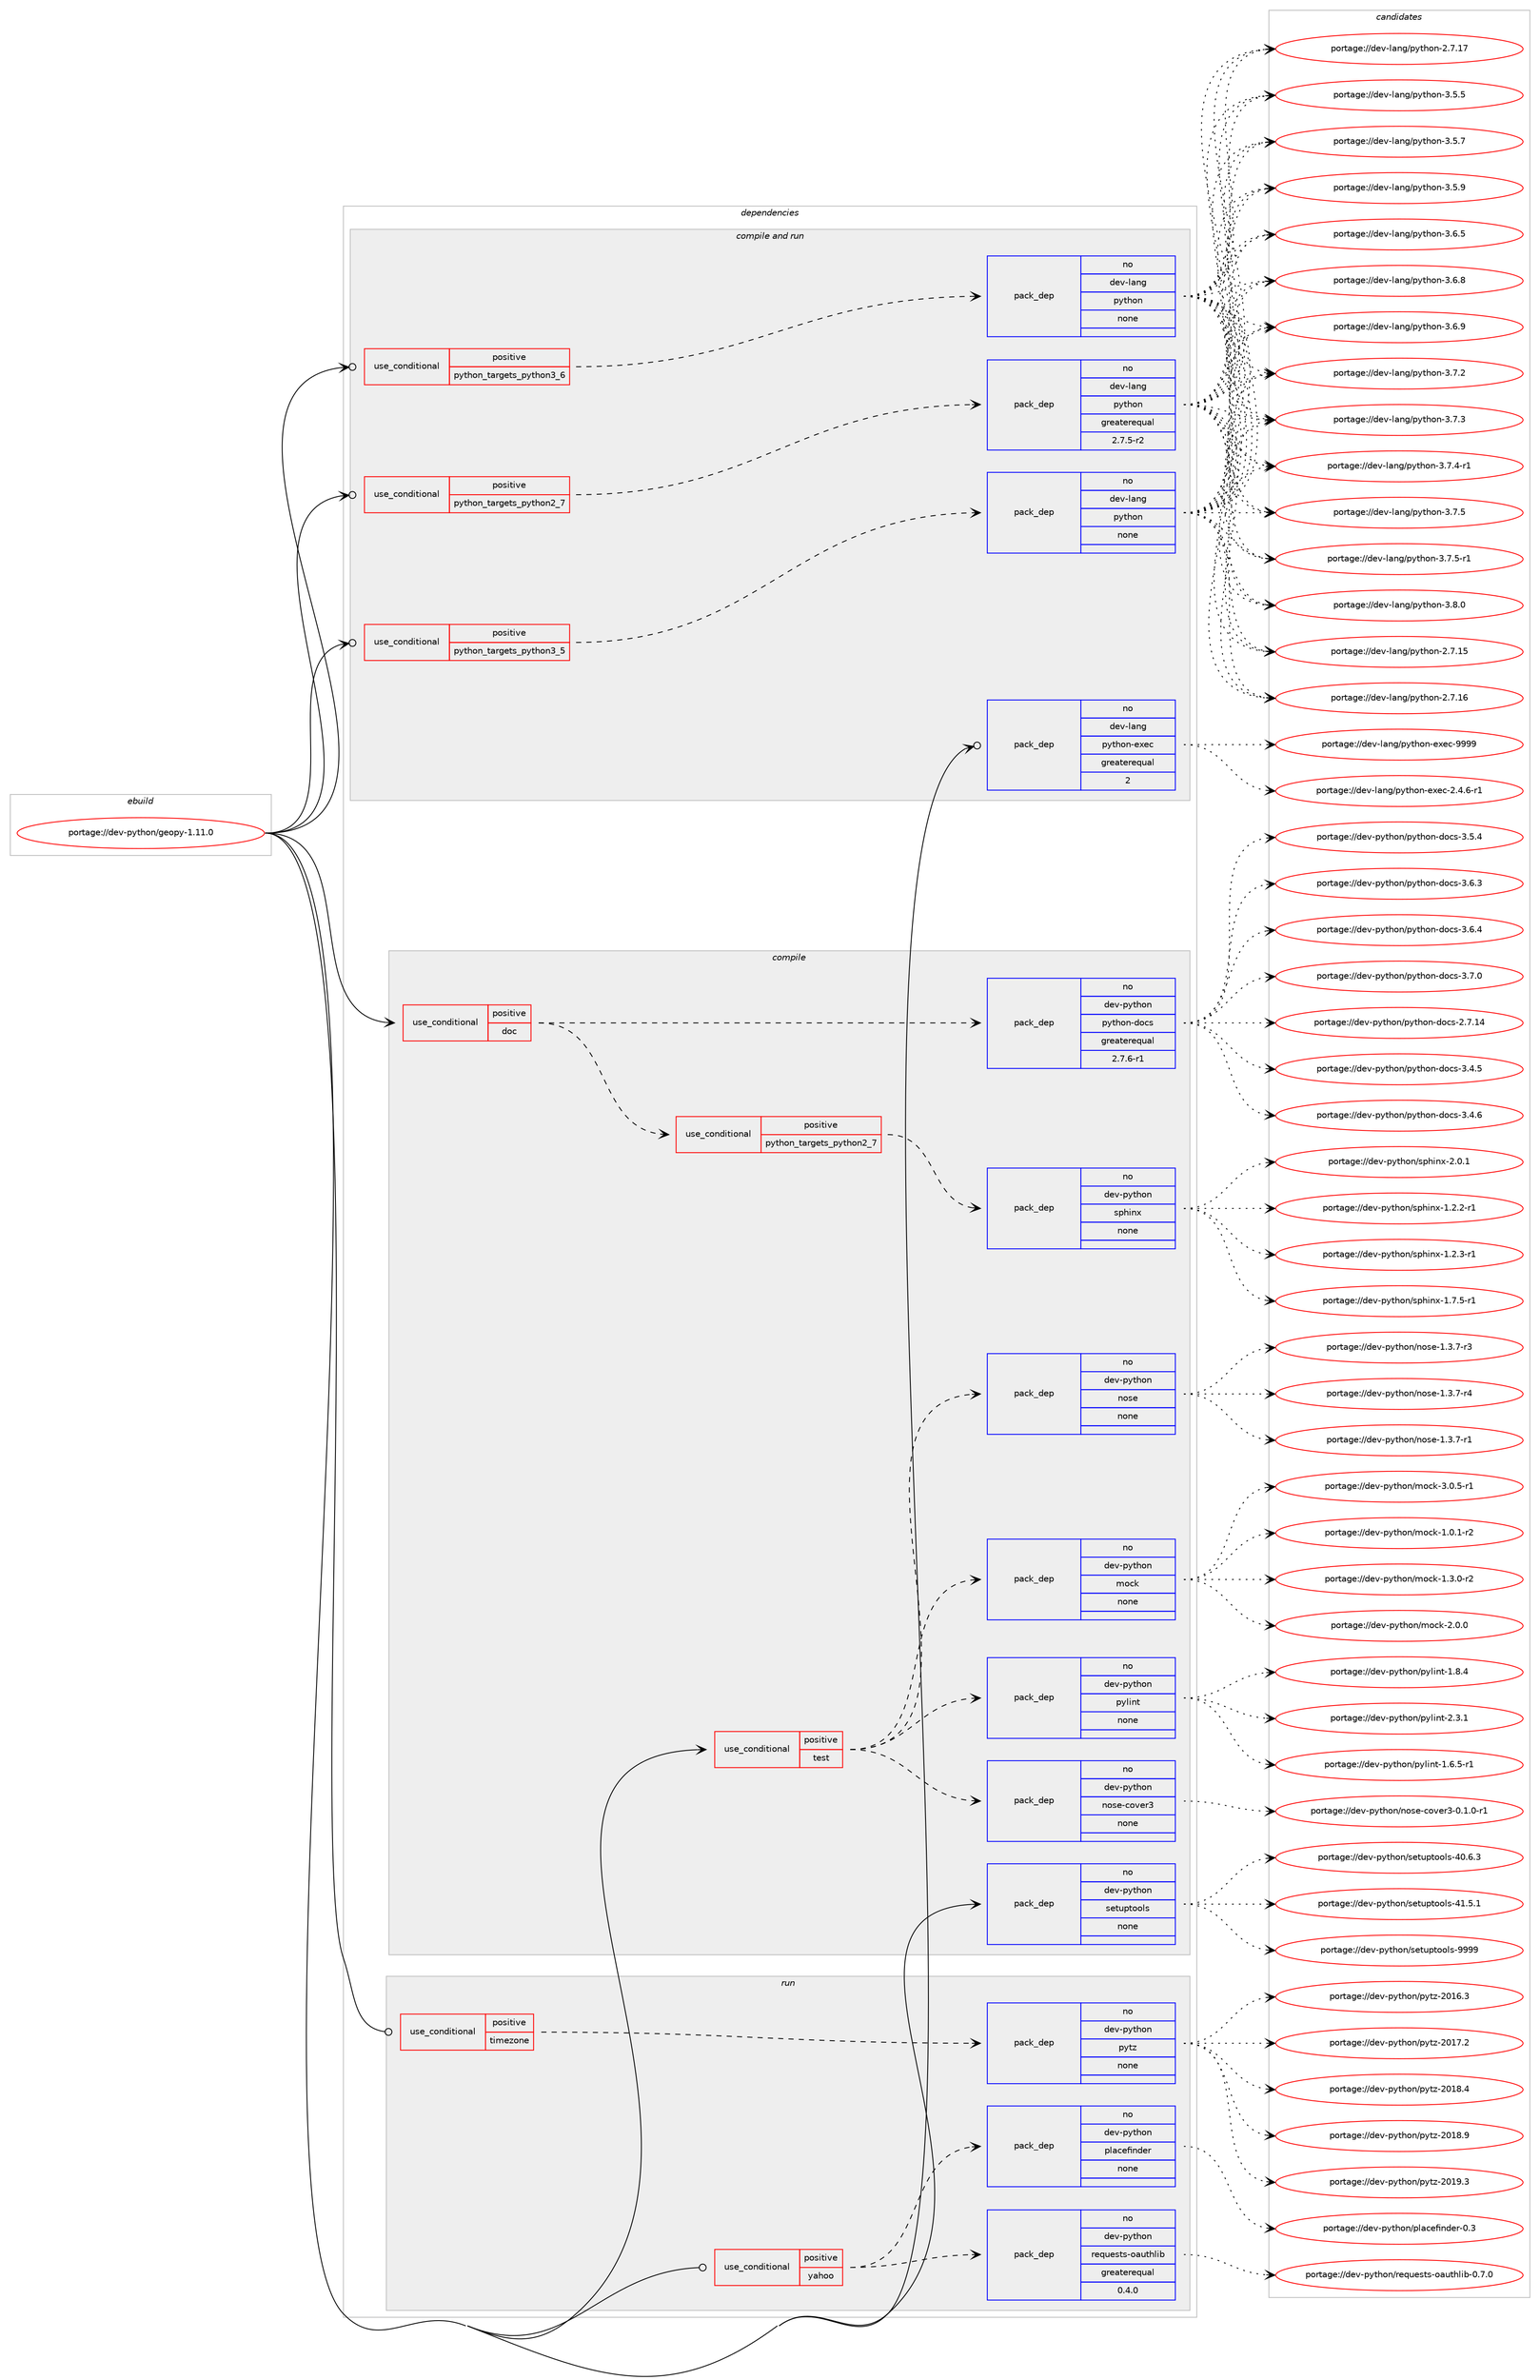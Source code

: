 digraph prolog {

# *************
# Graph options
# *************

newrank=true;
concentrate=true;
compound=true;
graph [rankdir=LR,fontname=Helvetica,fontsize=10,ranksep=1.5];#, ranksep=2.5, nodesep=0.2];
edge  [arrowhead=vee];
node  [fontname=Helvetica,fontsize=10];

# **********
# The ebuild
# **********

subgraph cluster_leftcol {
color=gray;
rank=same;
label=<<i>ebuild</i>>;
id [label="portage://dev-python/geopy-1.11.0", color=red, width=4, href="../dev-python/geopy-1.11.0.svg"];
}

# ****************
# The dependencies
# ****************

subgraph cluster_midcol {
color=gray;
label=<<i>dependencies</i>>;
subgraph cluster_compile {
fillcolor="#eeeeee";
style=filled;
label=<<i>compile</i>>;
subgraph cond29181 {
dependency141214 [label=<<TABLE BORDER="0" CELLBORDER="1" CELLSPACING="0" CELLPADDING="4"><TR><TD ROWSPAN="3" CELLPADDING="10">use_conditional</TD></TR><TR><TD>positive</TD></TR><TR><TD>doc</TD></TR></TABLE>>, shape=none, color=red];
subgraph cond29182 {
dependency141215 [label=<<TABLE BORDER="0" CELLBORDER="1" CELLSPACING="0" CELLPADDING="4"><TR><TD ROWSPAN="3" CELLPADDING="10">use_conditional</TD></TR><TR><TD>positive</TD></TR><TR><TD>python_targets_python2_7</TD></TR></TABLE>>, shape=none, color=red];
subgraph pack108715 {
dependency141216 [label=<<TABLE BORDER="0" CELLBORDER="1" CELLSPACING="0" CELLPADDING="4" WIDTH="220"><TR><TD ROWSPAN="6" CELLPADDING="30">pack_dep</TD></TR><TR><TD WIDTH="110">no</TD></TR><TR><TD>dev-python</TD></TR><TR><TD>sphinx</TD></TR><TR><TD>none</TD></TR><TR><TD></TD></TR></TABLE>>, shape=none, color=blue];
}
dependency141215:e -> dependency141216:w [weight=20,style="dashed",arrowhead="vee"];
}
dependency141214:e -> dependency141215:w [weight=20,style="dashed",arrowhead="vee"];
subgraph pack108716 {
dependency141217 [label=<<TABLE BORDER="0" CELLBORDER="1" CELLSPACING="0" CELLPADDING="4" WIDTH="220"><TR><TD ROWSPAN="6" CELLPADDING="30">pack_dep</TD></TR><TR><TD WIDTH="110">no</TD></TR><TR><TD>dev-python</TD></TR><TR><TD>python-docs</TD></TR><TR><TD>greaterequal</TD></TR><TR><TD>2.7.6-r1</TD></TR></TABLE>>, shape=none, color=blue];
}
dependency141214:e -> dependency141217:w [weight=20,style="dashed",arrowhead="vee"];
}
id:e -> dependency141214:w [weight=20,style="solid",arrowhead="vee"];
subgraph cond29183 {
dependency141218 [label=<<TABLE BORDER="0" CELLBORDER="1" CELLSPACING="0" CELLPADDING="4"><TR><TD ROWSPAN="3" CELLPADDING="10">use_conditional</TD></TR><TR><TD>positive</TD></TR><TR><TD>test</TD></TR></TABLE>>, shape=none, color=red];
subgraph pack108717 {
dependency141219 [label=<<TABLE BORDER="0" CELLBORDER="1" CELLSPACING="0" CELLPADDING="4" WIDTH="220"><TR><TD ROWSPAN="6" CELLPADDING="30">pack_dep</TD></TR><TR><TD WIDTH="110">no</TD></TR><TR><TD>dev-python</TD></TR><TR><TD>mock</TD></TR><TR><TD>none</TD></TR><TR><TD></TD></TR></TABLE>>, shape=none, color=blue];
}
dependency141218:e -> dependency141219:w [weight=20,style="dashed",arrowhead="vee"];
subgraph pack108718 {
dependency141220 [label=<<TABLE BORDER="0" CELLBORDER="1" CELLSPACING="0" CELLPADDING="4" WIDTH="220"><TR><TD ROWSPAN="6" CELLPADDING="30">pack_dep</TD></TR><TR><TD WIDTH="110">no</TD></TR><TR><TD>dev-python</TD></TR><TR><TD>nose</TD></TR><TR><TD>none</TD></TR><TR><TD></TD></TR></TABLE>>, shape=none, color=blue];
}
dependency141218:e -> dependency141220:w [weight=20,style="dashed",arrowhead="vee"];
subgraph pack108719 {
dependency141221 [label=<<TABLE BORDER="0" CELLBORDER="1" CELLSPACING="0" CELLPADDING="4" WIDTH="220"><TR><TD ROWSPAN="6" CELLPADDING="30">pack_dep</TD></TR><TR><TD WIDTH="110">no</TD></TR><TR><TD>dev-python</TD></TR><TR><TD>nose-cover3</TD></TR><TR><TD>none</TD></TR><TR><TD></TD></TR></TABLE>>, shape=none, color=blue];
}
dependency141218:e -> dependency141221:w [weight=20,style="dashed",arrowhead="vee"];
subgraph pack108720 {
dependency141222 [label=<<TABLE BORDER="0" CELLBORDER="1" CELLSPACING="0" CELLPADDING="4" WIDTH="220"><TR><TD ROWSPAN="6" CELLPADDING="30">pack_dep</TD></TR><TR><TD WIDTH="110">no</TD></TR><TR><TD>dev-python</TD></TR><TR><TD>pylint</TD></TR><TR><TD>none</TD></TR><TR><TD></TD></TR></TABLE>>, shape=none, color=blue];
}
dependency141218:e -> dependency141222:w [weight=20,style="dashed",arrowhead="vee"];
}
id:e -> dependency141218:w [weight=20,style="solid",arrowhead="vee"];
subgraph pack108721 {
dependency141223 [label=<<TABLE BORDER="0" CELLBORDER="1" CELLSPACING="0" CELLPADDING="4" WIDTH="220"><TR><TD ROWSPAN="6" CELLPADDING="30">pack_dep</TD></TR><TR><TD WIDTH="110">no</TD></TR><TR><TD>dev-python</TD></TR><TR><TD>setuptools</TD></TR><TR><TD>none</TD></TR><TR><TD></TD></TR></TABLE>>, shape=none, color=blue];
}
id:e -> dependency141223:w [weight=20,style="solid",arrowhead="vee"];
}
subgraph cluster_compileandrun {
fillcolor="#eeeeee";
style=filled;
label=<<i>compile and run</i>>;
subgraph cond29184 {
dependency141224 [label=<<TABLE BORDER="0" CELLBORDER="1" CELLSPACING="0" CELLPADDING="4"><TR><TD ROWSPAN="3" CELLPADDING="10">use_conditional</TD></TR><TR><TD>positive</TD></TR><TR><TD>python_targets_python2_7</TD></TR></TABLE>>, shape=none, color=red];
subgraph pack108722 {
dependency141225 [label=<<TABLE BORDER="0" CELLBORDER="1" CELLSPACING="0" CELLPADDING="4" WIDTH="220"><TR><TD ROWSPAN="6" CELLPADDING="30">pack_dep</TD></TR><TR><TD WIDTH="110">no</TD></TR><TR><TD>dev-lang</TD></TR><TR><TD>python</TD></TR><TR><TD>greaterequal</TD></TR><TR><TD>2.7.5-r2</TD></TR></TABLE>>, shape=none, color=blue];
}
dependency141224:e -> dependency141225:w [weight=20,style="dashed",arrowhead="vee"];
}
id:e -> dependency141224:w [weight=20,style="solid",arrowhead="odotvee"];
subgraph cond29185 {
dependency141226 [label=<<TABLE BORDER="0" CELLBORDER="1" CELLSPACING="0" CELLPADDING="4"><TR><TD ROWSPAN="3" CELLPADDING="10">use_conditional</TD></TR><TR><TD>positive</TD></TR><TR><TD>python_targets_python3_5</TD></TR></TABLE>>, shape=none, color=red];
subgraph pack108723 {
dependency141227 [label=<<TABLE BORDER="0" CELLBORDER="1" CELLSPACING="0" CELLPADDING="4" WIDTH="220"><TR><TD ROWSPAN="6" CELLPADDING="30">pack_dep</TD></TR><TR><TD WIDTH="110">no</TD></TR><TR><TD>dev-lang</TD></TR><TR><TD>python</TD></TR><TR><TD>none</TD></TR><TR><TD></TD></TR></TABLE>>, shape=none, color=blue];
}
dependency141226:e -> dependency141227:w [weight=20,style="dashed",arrowhead="vee"];
}
id:e -> dependency141226:w [weight=20,style="solid",arrowhead="odotvee"];
subgraph cond29186 {
dependency141228 [label=<<TABLE BORDER="0" CELLBORDER="1" CELLSPACING="0" CELLPADDING="4"><TR><TD ROWSPAN="3" CELLPADDING="10">use_conditional</TD></TR><TR><TD>positive</TD></TR><TR><TD>python_targets_python3_6</TD></TR></TABLE>>, shape=none, color=red];
subgraph pack108724 {
dependency141229 [label=<<TABLE BORDER="0" CELLBORDER="1" CELLSPACING="0" CELLPADDING="4" WIDTH="220"><TR><TD ROWSPAN="6" CELLPADDING="30">pack_dep</TD></TR><TR><TD WIDTH="110">no</TD></TR><TR><TD>dev-lang</TD></TR><TR><TD>python</TD></TR><TR><TD>none</TD></TR><TR><TD></TD></TR></TABLE>>, shape=none, color=blue];
}
dependency141228:e -> dependency141229:w [weight=20,style="dashed",arrowhead="vee"];
}
id:e -> dependency141228:w [weight=20,style="solid",arrowhead="odotvee"];
subgraph pack108725 {
dependency141230 [label=<<TABLE BORDER="0" CELLBORDER="1" CELLSPACING="0" CELLPADDING="4" WIDTH="220"><TR><TD ROWSPAN="6" CELLPADDING="30">pack_dep</TD></TR><TR><TD WIDTH="110">no</TD></TR><TR><TD>dev-lang</TD></TR><TR><TD>python-exec</TD></TR><TR><TD>greaterequal</TD></TR><TR><TD>2</TD></TR></TABLE>>, shape=none, color=blue];
}
id:e -> dependency141230:w [weight=20,style="solid",arrowhead="odotvee"];
}
subgraph cluster_run {
fillcolor="#eeeeee";
style=filled;
label=<<i>run</i>>;
subgraph cond29187 {
dependency141231 [label=<<TABLE BORDER="0" CELLBORDER="1" CELLSPACING="0" CELLPADDING="4"><TR><TD ROWSPAN="3" CELLPADDING="10">use_conditional</TD></TR><TR><TD>positive</TD></TR><TR><TD>timezone</TD></TR></TABLE>>, shape=none, color=red];
subgraph pack108726 {
dependency141232 [label=<<TABLE BORDER="0" CELLBORDER="1" CELLSPACING="0" CELLPADDING="4" WIDTH="220"><TR><TD ROWSPAN="6" CELLPADDING="30">pack_dep</TD></TR><TR><TD WIDTH="110">no</TD></TR><TR><TD>dev-python</TD></TR><TR><TD>pytz</TD></TR><TR><TD>none</TD></TR><TR><TD></TD></TR></TABLE>>, shape=none, color=blue];
}
dependency141231:e -> dependency141232:w [weight=20,style="dashed",arrowhead="vee"];
}
id:e -> dependency141231:w [weight=20,style="solid",arrowhead="odot"];
subgraph cond29188 {
dependency141233 [label=<<TABLE BORDER="0" CELLBORDER="1" CELLSPACING="0" CELLPADDING="4"><TR><TD ROWSPAN="3" CELLPADDING="10">use_conditional</TD></TR><TR><TD>positive</TD></TR><TR><TD>yahoo</TD></TR></TABLE>>, shape=none, color=red];
subgraph pack108727 {
dependency141234 [label=<<TABLE BORDER="0" CELLBORDER="1" CELLSPACING="0" CELLPADDING="4" WIDTH="220"><TR><TD ROWSPAN="6" CELLPADDING="30">pack_dep</TD></TR><TR><TD WIDTH="110">no</TD></TR><TR><TD>dev-python</TD></TR><TR><TD>requests-oauthlib</TD></TR><TR><TD>greaterequal</TD></TR><TR><TD>0.4.0</TD></TR></TABLE>>, shape=none, color=blue];
}
dependency141233:e -> dependency141234:w [weight=20,style="dashed",arrowhead="vee"];
subgraph pack108728 {
dependency141235 [label=<<TABLE BORDER="0" CELLBORDER="1" CELLSPACING="0" CELLPADDING="4" WIDTH="220"><TR><TD ROWSPAN="6" CELLPADDING="30">pack_dep</TD></TR><TR><TD WIDTH="110">no</TD></TR><TR><TD>dev-python</TD></TR><TR><TD>placefinder</TD></TR><TR><TD>none</TD></TR><TR><TD></TD></TR></TABLE>>, shape=none, color=blue];
}
dependency141233:e -> dependency141235:w [weight=20,style="dashed",arrowhead="vee"];
}
id:e -> dependency141233:w [weight=20,style="solid",arrowhead="odot"];
}
}

# **************
# The candidates
# **************

subgraph cluster_choices {
rank=same;
color=gray;
label=<<i>candidates</i>>;

subgraph choice108715 {
color=black;
nodesep=1;
choiceportage10010111845112121116104111110471151121041051101204549465046504511449 [label="portage://dev-python/sphinx-1.2.2-r1", color=red, width=4,href="../dev-python/sphinx-1.2.2-r1.svg"];
choiceportage10010111845112121116104111110471151121041051101204549465046514511449 [label="portage://dev-python/sphinx-1.2.3-r1", color=red, width=4,href="../dev-python/sphinx-1.2.3-r1.svg"];
choiceportage10010111845112121116104111110471151121041051101204549465546534511449 [label="portage://dev-python/sphinx-1.7.5-r1", color=red, width=4,href="../dev-python/sphinx-1.7.5-r1.svg"];
choiceportage1001011184511212111610411111047115112104105110120455046484649 [label="portage://dev-python/sphinx-2.0.1", color=red, width=4,href="../dev-python/sphinx-2.0.1.svg"];
dependency141216:e -> choiceportage10010111845112121116104111110471151121041051101204549465046504511449:w [style=dotted,weight="100"];
dependency141216:e -> choiceportage10010111845112121116104111110471151121041051101204549465046514511449:w [style=dotted,weight="100"];
dependency141216:e -> choiceportage10010111845112121116104111110471151121041051101204549465546534511449:w [style=dotted,weight="100"];
dependency141216:e -> choiceportage1001011184511212111610411111047115112104105110120455046484649:w [style=dotted,weight="100"];
}
subgraph choice108716 {
color=black;
nodesep=1;
choiceportage1001011184511212111610411111047112121116104111110451001119911545504655464952 [label="portage://dev-python/python-docs-2.7.14", color=red, width=4,href="../dev-python/python-docs-2.7.14.svg"];
choiceportage10010111845112121116104111110471121211161041111104510011199115455146524653 [label="portage://dev-python/python-docs-3.4.5", color=red, width=4,href="../dev-python/python-docs-3.4.5.svg"];
choiceportage10010111845112121116104111110471121211161041111104510011199115455146524654 [label="portage://dev-python/python-docs-3.4.6", color=red, width=4,href="../dev-python/python-docs-3.4.6.svg"];
choiceportage10010111845112121116104111110471121211161041111104510011199115455146534652 [label="portage://dev-python/python-docs-3.5.4", color=red, width=4,href="../dev-python/python-docs-3.5.4.svg"];
choiceportage10010111845112121116104111110471121211161041111104510011199115455146544651 [label="portage://dev-python/python-docs-3.6.3", color=red, width=4,href="../dev-python/python-docs-3.6.3.svg"];
choiceportage10010111845112121116104111110471121211161041111104510011199115455146544652 [label="portage://dev-python/python-docs-3.6.4", color=red, width=4,href="../dev-python/python-docs-3.6.4.svg"];
choiceportage10010111845112121116104111110471121211161041111104510011199115455146554648 [label="portage://dev-python/python-docs-3.7.0", color=red, width=4,href="../dev-python/python-docs-3.7.0.svg"];
dependency141217:e -> choiceportage1001011184511212111610411111047112121116104111110451001119911545504655464952:w [style=dotted,weight="100"];
dependency141217:e -> choiceportage10010111845112121116104111110471121211161041111104510011199115455146524653:w [style=dotted,weight="100"];
dependency141217:e -> choiceportage10010111845112121116104111110471121211161041111104510011199115455146524654:w [style=dotted,weight="100"];
dependency141217:e -> choiceportage10010111845112121116104111110471121211161041111104510011199115455146534652:w [style=dotted,weight="100"];
dependency141217:e -> choiceportage10010111845112121116104111110471121211161041111104510011199115455146544651:w [style=dotted,weight="100"];
dependency141217:e -> choiceportage10010111845112121116104111110471121211161041111104510011199115455146544652:w [style=dotted,weight="100"];
dependency141217:e -> choiceportage10010111845112121116104111110471121211161041111104510011199115455146554648:w [style=dotted,weight="100"];
}
subgraph choice108717 {
color=black;
nodesep=1;
choiceportage1001011184511212111610411111047109111991074549464846494511450 [label="portage://dev-python/mock-1.0.1-r2", color=red, width=4,href="../dev-python/mock-1.0.1-r2.svg"];
choiceportage1001011184511212111610411111047109111991074549465146484511450 [label="portage://dev-python/mock-1.3.0-r2", color=red, width=4,href="../dev-python/mock-1.3.0-r2.svg"];
choiceportage100101118451121211161041111104710911199107455046484648 [label="portage://dev-python/mock-2.0.0", color=red, width=4,href="../dev-python/mock-2.0.0.svg"];
choiceportage1001011184511212111610411111047109111991074551464846534511449 [label="portage://dev-python/mock-3.0.5-r1", color=red, width=4,href="../dev-python/mock-3.0.5-r1.svg"];
dependency141219:e -> choiceportage1001011184511212111610411111047109111991074549464846494511450:w [style=dotted,weight="100"];
dependency141219:e -> choiceportage1001011184511212111610411111047109111991074549465146484511450:w [style=dotted,weight="100"];
dependency141219:e -> choiceportage100101118451121211161041111104710911199107455046484648:w [style=dotted,weight="100"];
dependency141219:e -> choiceportage1001011184511212111610411111047109111991074551464846534511449:w [style=dotted,weight="100"];
}
subgraph choice108718 {
color=black;
nodesep=1;
choiceportage10010111845112121116104111110471101111151014549465146554511449 [label="portage://dev-python/nose-1.3.7-r1", color=red, width=4,href="../dev-python/nose-1.3.7-r1.svg"];
choiceportage10010111845112121116104111110471101111151014549465146554511451 [label="portage://dev-python/nose-1.3.7-r3", color=red, width=4,href="../dev-python/nose-1.3.7-r3.svg"];
choiceportage10010111845112121116104111110471101111151014549465146554511452 [label="portage://dev-python/nose-1.3.7-r4", color=red, width=4,href="../dev-python/nose-1.3.7-r4.svg"];
dependency141220:e -> choiceportage10010111845112121116104111110471101111151014549465146554511449:w [style=dotted,weight="100"];
dependency141220:e -> choiceportage10010111845112121116104111110471101111151014549465146554511451:w [style=dotted,weight="100"];
dependency141220:e -> choiceportage10010111845112121116104111110471101111151014549465146554511452:w [style=dotted,weight="100"];
}
subgraph choice108719 {
color=black;
nodesep=1;
choiceportage10010111845112121116104111110471101111151014599111118101114514548464946484511449 [label="portage://dev-python/nose-cover3-0.1.0-r1", color=red, width=4,href="../dev-python/nose-cover3-0.1.0-r1.svg"];
dependency141221:e -> choiceportage10010111845112121116104111110471101111151014599111118101114514548464946484511449:w [style=dotted,weight="100"];
}
subgraph choice108720 {
color=black;
nodesep=1;
choiceportage10010111845112121116104111110471121211081051101164549465446534511449 [label="portage://dev-python/pylint-1.6.5-r1", color=red, width=4,href="../dev-python/pylint-1.6.5-r1.svg"];
choiceportage1001011184511212111610411111047112121108105110116454946564652 [label="portage://dev-python/pylint-1.8.4", color=red, width=4,href="../dev-python/pylint-1.8.4.svg"];
choiceportage1001011184511212111610411111047112121108105110116455046514649 [label="portage://dev-python/pylint-2.3.1", color=red, width=4,href="../dev-python/pylint-2.3.1.svg"];
dependency141222:e -> choiceportage10010111845112121116104111110471121211081051101164549465446534511449:w [style=dotted,weight="100"];
dependency141222:e -> choiceportage1001011184511212111610411111047112121108105110116454946564652:w [style=dotted,weight="100"];
dependency141222:e -> choiceportage1001011184511212111610411111047112121108105110116455046514649:w [style=dotted,weight="100"];
}
subgraph choice108721 {
color=black;
nodesep=1;
choiceportage100101118451121211161041111104711510111611711211611111110811545524846544651 [label="portage://dev-python/setuptools-40.6.3", color=red, width=4,href="../dev-python/setuptools-40.6.3.svg"];
choiceportage100101118451121211161041111104711510111611711211611111110811545524946534649 [label="portage://dev-python/setuptools-41.5.1", color=red, width=4,href="../dev-python/setuptools-41.5.1.svg"];
choiceportage10010111845112121116104111110471151011161171121161111111081154557575757 [label="portage://dev-python/setuptools-9999", color=red, width=4,href="../dev-python/setuptools-9999.svg"];
dependency141223:e -> choiceportage100101118451121211161041111104711510111611711211611111110811545524846544651:w [style=dotted,weight="100"];
dependency141223:e -> choiceportage100101118451121211161041111104711510111611711211611111110811545524946534649:w [style=dotted,weight="100"];
dependency141223:e -> choiceportage10010111845112121116104111110471151011161171121161111111081154557575757:w [style=dotted,weight="100"];
}
subgraph choice108722 {
color=black;
nodesep=1;
choiceportage10010111845108971101034711212111610411111045504655464953 [label="portage://dev-lang/python-2.7.15", color=red, width=4,href="../dev-lang/python-2.7.15.svg"];
choiceportage10010111845108971101034711212111610411111045504655464954 [label="portage://dev-lang/python-2.7.16", color=red, width=4,href="../dev-lang/python-2.7.16.svg"];
choiceportage10010111845108971101034711212111610411111045504655464955 [label="portage://dev-lang/python-2.7.17", color=red, width=4,href="../dev-lang/python-2.7.17.svg"];
choiceportage100101118451089711010347112121116104111110455146534653 [label="portage://dev-lang/python-3.5.5", color=red, width=4,href="../dev-lang/python-3.5.5.svg"];
choiceportage100101118451089711010347112121116104111110455146534655 [label="portage://dev-lang/python-3.5.7", color=red, width=4,href="../dev-lang/python-3.5.7.svg"];
choiceportage100101118451089711010347112121116104111110455146534657 [label="portage://dev-lang/python-3.5.9", color=red, width=4,href="../dev-lang/python-3.5.9.svg"];
choiceportage100101118451089711010347112121116104111110455146544653 [label="portage://dev-lang/python-3.6.5", color=red, width=4,href="../dev-lang/python-3.6.5.svg"];
choiceportage100101118451089711010347112121116104111110455146544656 [label="portage://dev-lang/python-3.6.8", color=red, width=4,href="../dev-lang/python-3.6.8.svg"];
choiceportage100101118451089711010347112121116104111110455146544657 [label="portage://dev-lang/python-3.6.9", color=red, width=4,href="../dev-lang/python-3.6.9.svg"];
choiceportage100101118451089711010347112121116104111110455146554650 [label="portage://dev-lang/python-3.7.2", color=red, width=4,href="../dev-lang/python-3.7.2.svg"];
choiceportage100101118451089711010347112121116104111110455146554651 [label="portage://dev-lang/python-3.7.3", color=red, width=4,href="../dev-lang/python-3.7.3.svg"];
choiceportage1001011184510897110103471121211161041111104551465546524511449 [label="portage://dev-lang/python-3.7.4-r1", color=red, width=4,href="../dev-lang/python-3.7.4-r1.svg"];
choiceportage100101118451089711010347112121116104111110455146554653 [label="portage://dev-lang/python-3.7.5", color=red, width=4,href="../dev-lang/python-3.7.5.svg"];
choiceportage1001011184510897110103471121211161041111104551465546534511449 [label="portage://dev-lang/python-3.7.5-r1", color=red, width=4,href="../dev-lang/python-3.7.5-r1.svg"];
choiceportage100101118451089711010347112121116104111110455146564648 [label="portage://dev-lang/python-3.8.0", color=red, width=4,href="../dev-lang/python-3.8.0.svg"];
dependency141225:e -> choiceportage10010111845108971101034711212111610411111045504655464953:w [style=dotted,weight="100"];
dependency141225:e -> choiceportage10010111845108971101034711212111610411111045504655464954:w [style=dotted,weight="100"];
dependency141225:e -> choiceportage10010111845108971101034711212111610411111045504655464955:w [style=dotted,weight="100"];
dependency141225:e -> choiceportage100101118451089711010347112121116104111110455146534653:w [style=dotted,weight="100"];
dependency141225:e -> choiceportage100101118451089711010347112121116104111110455146534655:w [style=dotted,weight="100"];
dependency141225:e -> choiceportage100101118451089711010347112121116104111110455146534657:w [style=dotted,weight="100"];
dependency141225:e -> choiceportage100101118451089711010347112121116104111110455146544653:w [style=dotted,weight="100"];
dependency141225:e -> choiceportage100101118451089711010347112121116104111110455146544656:w [style=dotted,weight="100"];
dependency141225:e -> choiceportage100101118451089711010347112121116104111110455146544657:w [style=dotted,weight="100"];
dependency141225:e -> choiceportage100101118451089711010347112121116104111110455146554650:w [style=dotted,weight="100"];
dependency141225:e -> choiceportage100101118451089711010347112121116104111110455146554651:w [style=dotted,weight="100"];
dependency141225:e -> choiceportage1001011184510897110103471121211161041111104551465546524511449:w [style=dotted,weight="100"];
dependency141225:e -> choiceportage100101118451089711010347112121116104111110455146554653:w [style=dotted,weight="100"];
dependency141225:e -> choiceportage1001011184510897110103471121211161041111104551465546534511449:w [style=dotted,weight="100"];
dependency141225:e -> choiceportage100101118451089711010347112121116104111110455146564648:w [style=dotted,weight="100"];
}
subgraph choice108723 {
color=black;
nodesep=1;
choiceportage10010111845108971101034711212111610411111045504655464953 [label="portage://dev-lang/python-2.7.15", color=red, width=4,href="../dev-lang/python-2.7.15.svg"];
choiceportage10010111845108971101034711212111610411111045504655464954 [label="portage://dev-lang/python-2.7.16", color=red, width=4,href="../dev-lang/python-2.7.16.svg"];
choiceportage10010111845108971101034711212111610411111045504655464955 [label="portage://dev-lang/python-2.7.17", color=red, width=4,href="../dev-lang/python-2.7.17.svg"];
choiceportage100101118451089711010347112121116104111110455146534653 [label="portage://dev-lang/python-3.5.5", color=red, width=4,href="../dev-lang/python-3.5.5.svg"];
choiceportage100101118451089711010347112121116104111110455146534655 [label="portage://dev-lang/python-3.5.7", color=red, width=4,href="../dev-lang/python-3.5.7.svg"];
choiceportage100101118451089711010347112121116104111110455146534657 [label="portage://dev-lang/python-3.5.9", color=red, width=4,href="../dev-lang/python-3.5.9.svg"];
choiceportage100101118451089711010347112121116104111110455146544653 [label="portage://dev-lang/python-3.6.5", color=red, width=4,href="../dev-lang/python-3.6.5.svg"];
choiceportage100101118451089711010347112121116104111110455146544656 [label="portage://dev-lang/python-3.6.8", color=red, width=4,href="../dev-lang/python-3.6.8.svg"];
choiceportage100101118451089711010347112121116104111110455146544657 [label="portage://dev-lang/python-3.6.9", color=red, width=4,href="../dev-lang/python-3.6.9.svg"];
choiceportage100101118451089711010347112121116104111110455146554650 [label="portage://dev-lang/python-3.7.2", color=red, width=4,href="../dev-lang/python-3.7.2.svg"];
choiceportage100101118451089711010347112121116104111110455146554651 [label="portage://dev-lang/python-3.7.3", color=red, width=4,href="../dev-lang/python-3.7.3.svg"];
choiceportage1001011184510897110103471121211161041111104551465546524511449 [label="portage://dev-lang/python-3.7.4-r1", color=red, width=4,href="../dev-lang/python-3.7.4-r1.svg"];
choiceportage100101118451089711010347112121116104111110455146554653 [label="portage://dev-lang/python-3.7.5", color=red, width=4,href="../dev-lang/python-3.7.5.svg"];
choiceportage1001011184510897110103471121211161041111104551465546534511449 [label="portage://dev-lang/python-3.7.5-r1", color=red, width=4,href="../dev-lang/python-3.7.5-r1.svg"];
choiceportage100101118451089711010347112121116104111110455146564648 [label="portage://dev-lang/python-3.8.0", color=red, width=4,href="../dev-lang/python-3.8.0.svg"];
dependency141227:e -> choiceportage10010111845108971101034711212111610411111045504655464953:w [style=dotted,weight="100"];
dependency141227:e -> choiceportage10010111845108971101034711212111610411111045504655464954:w [style=dotted,weight="100"];
dependency141227:e -> choiceportage10010111845108971101034711212111610411111045504655464955:w [style=dotted,weight="100"];
dependency141227:e -> choiceportage100101118451089711010347112121116104111110455146534653:w [style=dotted,weight="100"];
dependency141227:e -> choiceportage100101118451089711010347112121116104111110455146534655:w [style=dotted,weight="100"];
dependency141227:e -> choiceportage100101118451089711010347112121116104111110455146534657:w [style=dotted,weight="100"];
dependency141227:e -> choiceportage100101118451089711010347112121116104111110455146544653:w [style=dotted,weight="100"];
dependency141227:e -> choiceportage100101118451089711010347112121116104111110455146544656:w [style=dotted,weight="100"];
dependency141227:e -> choiceportage100101118451089711010347112121116104111110455146544657:w [style=dotted,weight="100"];
dependency141227:e -> choiceportage100101118451089711010347112121116104111110455146554650:w [style=dotted,weight="100"];
dependency141227:e -> choiceportage100101118451089711010347112121116104111110455146554651:w [style=dotted,weight="100"];
dependency141227:e -> choiceportage1001011184510897110103471121211161041111104551465546524511449:w [style=dotted,weight="100"];
dependency141227:e -> choiceportage100101118451089711010347112121116104111110455146554653:w [style=dotted,weight="100"];
dependency141227:e -> choiceportage1001011184510897110103471121211161041111104551465546534511449:w [style=dotted,weight="100"];
dependency141227:e -> choiceportage100101118451089711010347112121116104111110455146564648:w [style=dotted,weight="100"];
}
subgraph choice108724 {
color=black;
nodesep=1;
choiceportage10010111845108971101034711212111610411111045504655464953 [label="portage://dev-lang/python-2.7.15", color=red, width=4,href="../dev-lang/python-2.7.15.svg"];
choiceportage10010111845108971101034711212111610411111045504655464954 [label="portage://dev-lang/python-2.7.16", color=red, width=4,href="../dev-lang/python-2.7.16.svg"];
choiceportage10010111845108971101034711212111610411111045504655464955 [label="portage://dev-lang/python-2.7.17", color=red, width=4,href="../dev-lang/python-2.7.17.svg"];
choiceportage100101118451089711010347112121116104111110455146534653 [label="portage://dev-lang/python-3.5.5", color=red, width=4,href="../dev-lang/python-3.5.5.svg"];
choiceportage100101118451089711010347112121116104111110455146534655 [label="portage://dev-lang/python-3.5.7", color=red, width=4,href="../dev-lang/python-3.5.7.svg"];
choiceportage100101118451089711010347112121116104111110455146534657 [label="portage://dev-lang/python-3.5.9", color=red, width=4,href="../dev-lang/python-3.5.9.svg"];
choiceportage100101118451089711010347112121116104111110455146544653 [label="portage://dev-lang/python-3.6.5", color=red, width=4,href="../dev-lang/python-3.6.5.svg"];
choiceportage100101118451089711010347112121116104111110455146544656 [label="portage://dev-lang/python-3.6.8", color=red, width=4,href="../dev-lang/python-3.6.8.svg"];
choiceportage100101118451089711010347112121116104111110455146544657 [label="portage://dev-lang/python-3.6.9", color=red, width=4,href="../dev-lang/python-3.6.9.svg"];
choiceportage100101118451089711010347112121116104111110455146554650 [label="portage://dev-lang/python-3.7.2", color=red, width=4,href="../dev-lang/python-3.7.2.svg"];
choiceportage100101118451089711010347112121116104111110455146554651 [label="portage://dev-lang/python-3.7.3", color=red, width=4,href="../dev-lang/python-3.7.3.svg"];
choiceportage1001011184510897110103471121211161041111104551465546524511449 [label="portage://dev-lang/python-3.7.4-r1", color=red, width=4,href="../dev-lang/python-3.7.4-r1.svg"];
choiceportage100101118451089711010347112121116104111110455146554653 [label="portage://dev-lang/python-3.7.5", color=red, width=4,href="../dev-lang/python-3.7.5.svg"];
choiceportage1001011184510897110103471121211161041111104551465546534511449 [label="portage://dev-lang/python-3.7.5-r1", color=red, width=4,href="../dev-lang/python-3.7.5-r1.svg"];
choiceportage100101118451089711010347112121116104111110455146564648 [label="portage://dev-lang/python-3.8.0", color=red, width=4,href="../dev-lang/python-3.8.0.svg"];
dependency141229:e -> choiceportage10010111845108971101034711212111610411111045504655464953:w [style=dotted,weight="100"];
dependency141229:e -> choiceportage10010111845108971101034711212111610411111045504655464954:w [style=dotted,weight="100"];
dependency141229:e -> choiceportage10010111845108971101034711212111610411111045504655464955:w [style=dotted,weight="100"];
dependency141229:e -> choiceportage100101118451089711010347112121116104111110455146534653:w [style=dotted,weight="100"];
dependency141229:e -> choiceportage100101118451089711010347112121116104111110455146534655:w [style=dotted,weight="100"];
dependency141229:e -> choiceportage100101118451089711010347112121116104111110455146534657:w [style=dotted,weight="100"];
dependency141229:e -> choiceportage100101118451089711010347112121116104111110455146544653:w [style=dotted,weight="100"];
dependency141229:e -> choiceportage100101118451089711010347112121116104111110455146544656:w [style=dotted,weight="100"];
dependency141229:e -> choiceportage100101118451089711010347112121116104111110455146544657:w [style=dotted,weight="100"];
dependency141229:e -> choiceportage100101118451089711010347112121116104111110455146554650:w [style=dotted,weight="100"];
dependency141229:e -> choiceportage100101118451089711010347112121116104111110455146554651:w [style=dotted,weight="100"];
dependency141229:e -> choiceportage1001011184510897110103471121211161041111104551465546524511449:w [style=dotted,weight="100"];
dependency141229:e -> choiceportage100101118451089711010347112121116104111110455146554653:w [style=dotted,weight="100"];
dependency141229:e -> choiceportage1001011184510897110103471121211161041111104551465546534511449:w [style=dotted,weight="100"];
dependency141229:e -> choiceportage100101118451089711010347112121116104111110455146564648:w [style=dotted,weight="100"];
}
subgraph choice108725 {
color=black;
nodesep=1;
choiceportage10010111845108971101034711212111610411111045101120101994550465246544511449 [label="portage://dev-lang/python-exec-2.4.6-r1", color=red, width=4,href="../dev-lang/python-exec-2.4.6-r1.svg"];
choiceportage10010111845108971101034711212111610411111045101120101994557575757 [label="portage://dev-lang/python-exec-9999", color=red, width=4,href="../dev-lang/python-exec-9999.svg"];
dependency141230:e -> choiceportage10010111845108971101034711212111610411111045101120101994550465246544511449:w [style=dotted,weight="100"];
dependency141230:e -> choiceportage10010111845108971101034711212111610411111045101120101994557575757:w [style=dotted,weight="100"];
}
subgraph choice108726 {
color=black;
nodesep=1;
choiceportage100101118451121211161041111104711212111612245504849544651 [label="portage://dev-python/pytz-2016.3", color=red, width=4,href="../dev-python/pytz-2016.3.svg"];
choiceportage100101118451121211161041111104711212111612245504849554650 [label="portage://dev-python/pytz-2017.2", color=red, width=4,href="../dev-python/pytz-2017.2.svg"];
choiceportage100101118451121211161041111104711212111612245504849564652 [label="portage://dev-python/pytz-2018.4", color=red, width=4,href="../dev-python/pytz-2018.4.svg"];
choiceportage100101118451121211161041111104711212111612245504849564657 [label="portage://dev-python/pytz-2018.9", color=red, width=4,href="../dev-python/pytz-2018.9.svg"];
choiceportage100101118451121211161041111104711212111612245504849574651 [label="portage://dev-python/pytz-2019.3", color=red, width=4,href="../dev-python/pytz-2019.3.svg"];
dependency141232:e -> choiceportage100101118451121211161041111104711212111612245504849544651:w [style=dotted,weight="100"];
dependency141232:e -> choiceportage100101118451121211161041111104711212111612245504849554650:w [style=dotted,weight="100"];
dependency141232:e -> choiceportage100101118451121211161041111104711212111612245504849564652:w [style=dotted,weight="100"];
dependency141232:e -> choiceportage100101118451121211161041111104711212111612245504849564657:w [style=dotted,weight="100"];
dependency141232:e -> choiceportage100101118451121211161041111104711212111612245504849574651:w [style=dotted,weight="100"];
}
subgraph choice108727 {
color=black;
nodesep=1;
choiceportage1001011184511212111610411111047114101113117101115116115451119711711610410810598454846554648 [label="portage://dev-python/requests-oauthlib-0.7.0", color=red, width=4,href="../dev-python/requests-oauthlib-0.7.0.svg"];
dependency141234:e -> choiceportage1001011184511212111610411111047114101113117101115116115451119711711610410810598454846554648:w [style=dotted,weight="100"];
}
subgraph choice108728 {
color=black;
nodesep=1;
choiceportage1001011184511212111610411111047112108979910110210511010010111445484651 [label="portage://dev-python/placefinder-0.3", color=red, width=4,href="../dev-python/placefinder-0.3.svg"];
dependency141235:e -> choiceportage1001011184511212111610411111047112108979910110210511010010111445484651:w [style=dotted,weight="100"];
}
}

}
